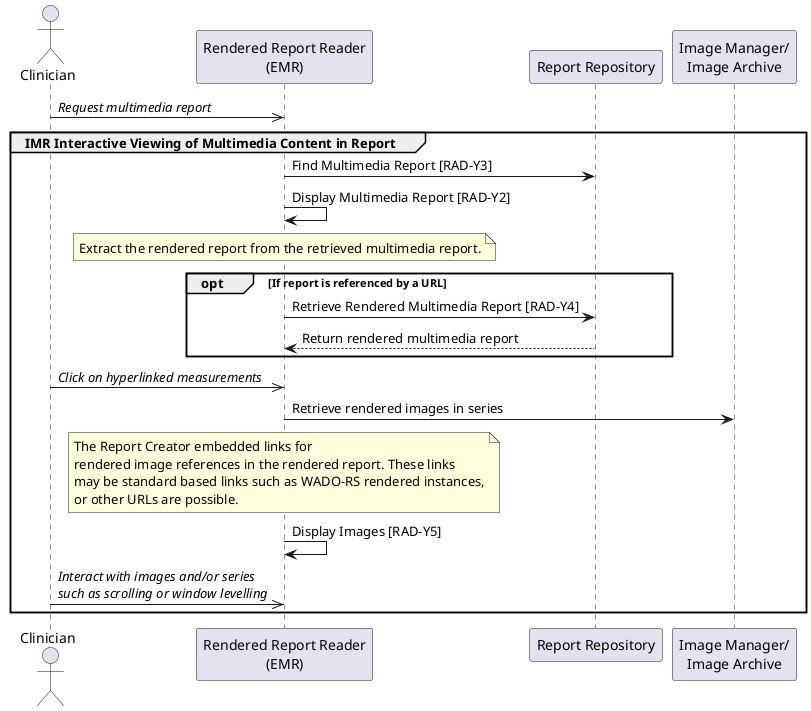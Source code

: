 @startuml

actor Clinician as Clinician

participant "Rendered Report Reader\n(EMR)" as EMR
participant "Report Repository" as Repo

participant "Image Manager/\nImage Archive" as Archive

Clinician->>EMR: //Request multimedia report//
group IMR Interactive Viewing of Multimedia Content in Report
EMR->Repo: Find Multimedia Report [RAD-Y3]
EMR->EMR: Display Multimedia Report [RAD-Y2]
note over EMR
Extract the rendered report from the retrieved multimedia report.
end note

opt If report is referenced by a URL
EMR->Repo: Retrieve Rendered Multimedia Report [RAD-Y4]
Repo-->EMR: Return rendered multimedia report
end

Clinician->>EMR: //Click on hyperlinked measurements//

EMR->Archive: Retrieve rendered images in series
note over EMR
The Report Creator embedded links for
rendered image references in the rendered report. These links
may be standard based links such as WADO-RS rendered instances,
or other URLs are possible.
end note
EMR->EMR: Display Images [RAD-Y5]

Clinician->>EMR: //Interact with images and/or series//\n//such as scrolling or window levelling//

end

@enduml